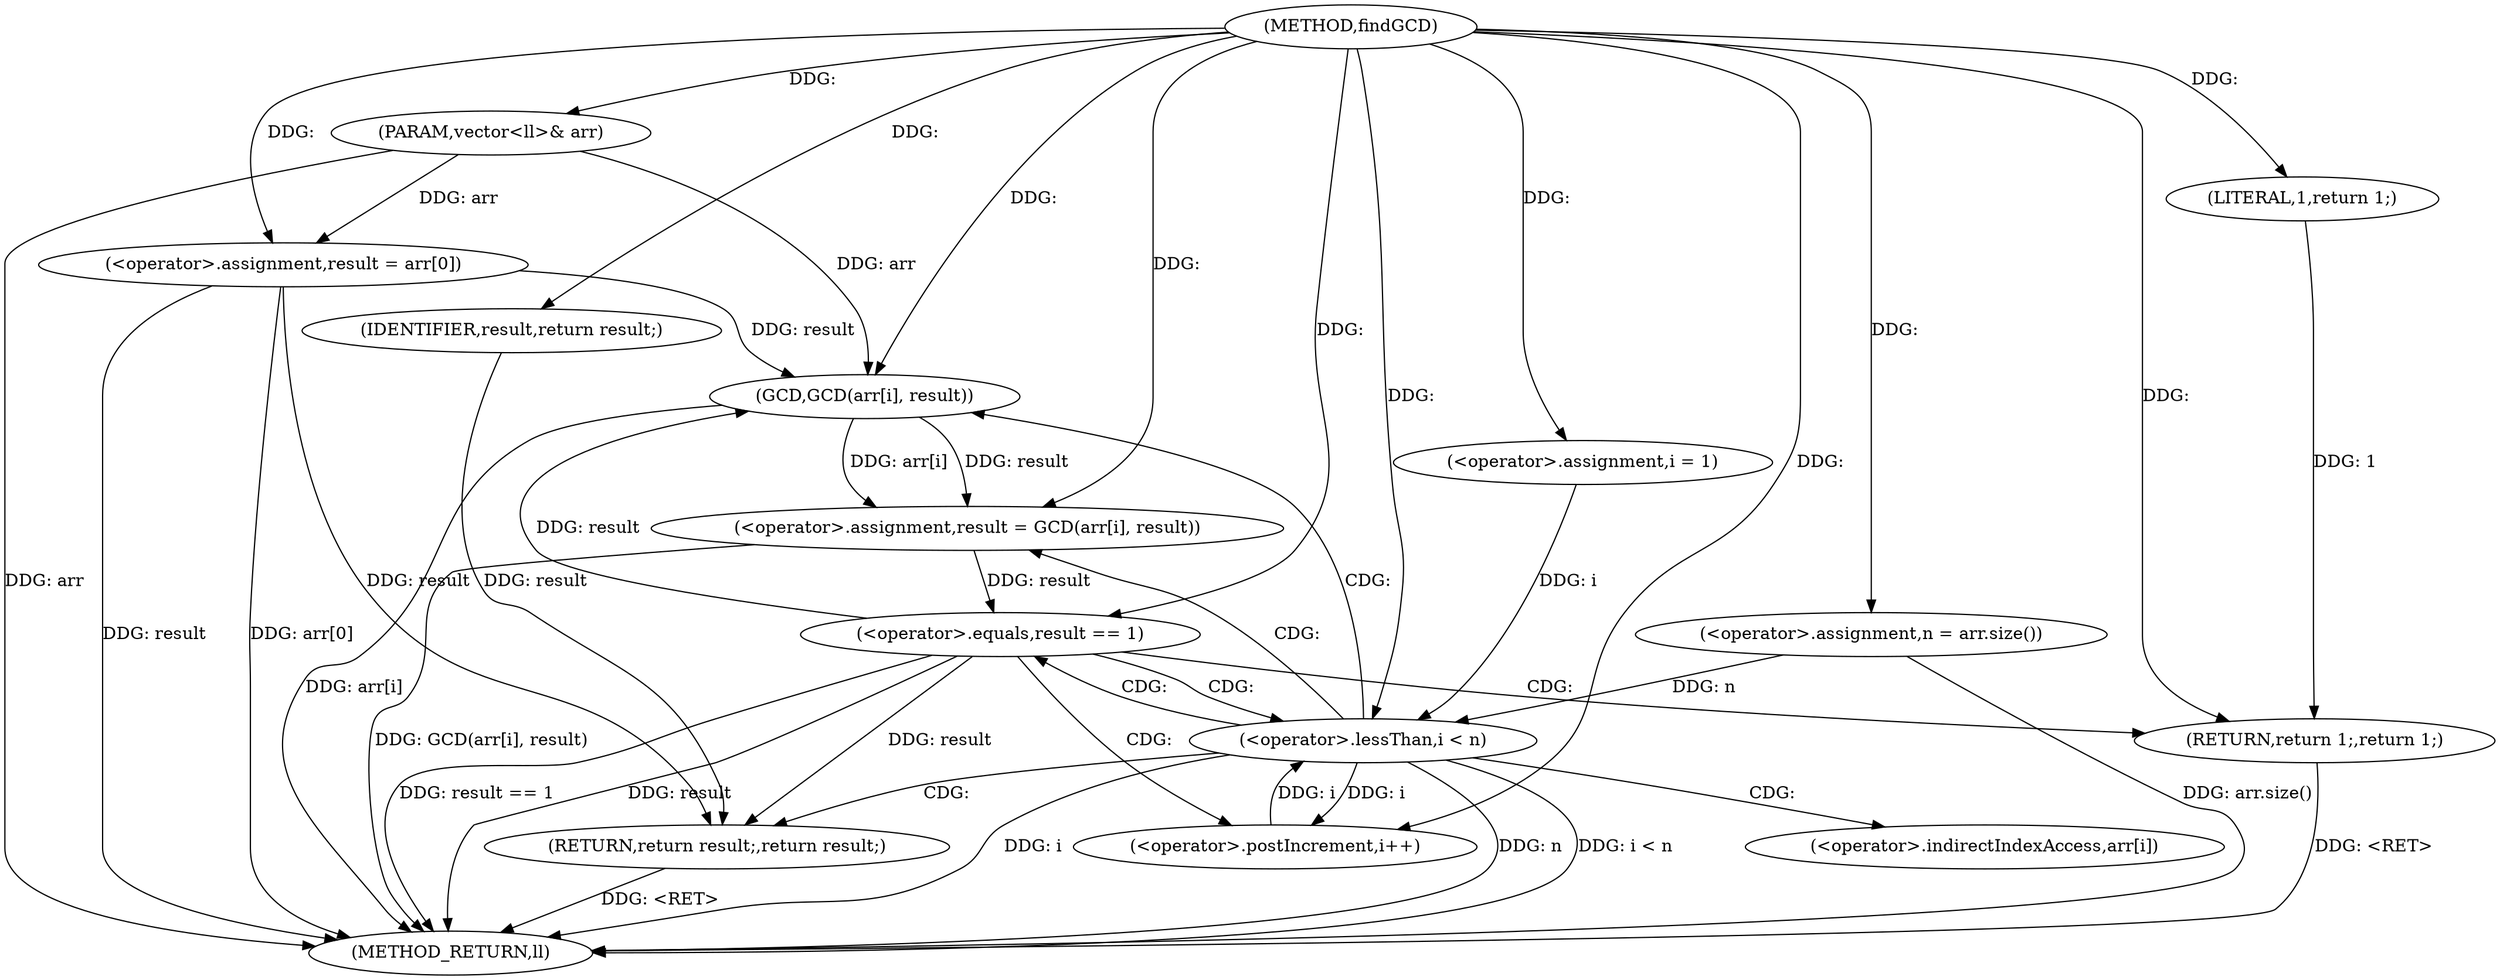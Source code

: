 digraph "findGCD" {  
"1000136" [label = "(METHOD,findGCD)" ]
"1000175" [label = "(METHOD_RETURN,ll)" ]
"1000137" [label = "(PARAM,vector<ll>& arr)" ]
"1000140" [label = "(<operator>.assignment,n = arr.size())" ]
"1000144" [label = "(<operator>.assignment,result = arr[0])" ]
"1000173" [label = "(RETURN,return result;,return result;)" ]
"1000151" [label = "(<operator>.assignment,i = 1)" ]
"1000154" [label = "(<operator>.lessThan,i < n)" ]
"1000157" [label = "(<operator>.postIncrement,i++)" ]
"1000174" [label = "(IDENTIFIER,result,return result;)" ]
"1000160" [label = "(<operator>.assignment,result = GCD(arr[i], result))" ]
"1000168" [label = "(<operator>.equals,result == 1)" ]
"1000171" [label = "(RETURN,return 1;,return 1;)" ]
"1000162" [label = "(GCD,GCD(arr[i], result))" ]
"1000172" [label = "(LITERAL,1,return 1;)" ]
"1000163" [label = "(<operator>.indirectIndexAccess,arr[i])" ]
  "1000171" -> "1000175"  [ label = "DDG: <RET>"] 
  "1000173" -> "1000175"  [ label = "DDG: <RET>"] 
  "1000137" -> "1000175"  [ label = "DDG: arr"] 
  "1000140" -> "1000175"  [ label = "DDG: arr.size()"] 
  "1000144" -> "1000175"  [ label = "DDG: result"] 
  "1000144" -> "1000175"  [ label = "DDG: arr[0]"] 
  "1000154" -> "1000175"  [ label = "DDG: i"] 
  "1000154" -> "1000175"  [ label = "DDG: n"] 
  "1000154" -> "1000175"  [ label = "DDG: i < n"] 
  "1000162" -> "1000175"  [ label = "DDG: arr[i]"] 
  "1000160" -> "1000175"  [ label = "DDG: GCD(arr[i], result)"] 
  "1000168" -> "1000175"  [ label = "DDG: result"] 
  "1000168" -> "1000175"  [ label = "DDG: result == 1"] 
  "1000136" -> "1000137"  [ label = "DDG: "] 
  "1000136" -> "1000140"  [ label = "DDG: "] 
  "1000137" -> "1000144"  [ label = "DDG: arr"] 
  "1000174" -> "1000173"  [ label = "DDG: result"] 
  "1000144" -> "1000173"  [ label = "DDG: result"] 
  "1000168" -> "1000173"  [ label = "DDG: result"] 
  "1000136" -> "1000144"  [ label = "DDG: "] 
  "1000136" -> "1000151"  [ label = "DDG: "] 
  "1000136" -> "1000174"  [ label = "DDG: "] 
  "1000151" -> "1000154"  [ label = "DDG: i"] 
  "1000157" -> "1000154"  [ label = "DDG: i"] 
  "1000136" -> "1000154"  [ label = "DDG: "] 
  "1000140" -> "1000154"  [ label = "DDG: n"] 
  "1000154" -> "1000157"  [ label = "DDG: i"] 
  "1000136" -> "1000157"  [ label = "DDG: "] 
  "1000162" -> "1000160"  [ label = "DDG: arr[i]"] 
  "1000162" -> "1000160"  [ label = "DDG: result"] 
  "1000136" -> "1000160"  [ label = "DDG: "] 
  "1000172" -> "1000171"  [ label = "DDG: 1"] 
  "1000136" -> "1000171"  [ label = "DDG: "] 
  "1000137" -> "1000162"  [ label = "DDG: arr"] 
  "1000144" -> "1000162"  [ label = "DDG: result"] 
  "1000168" -> "1000162"  [ label = "DDG: result"] 
  "1000136" -> "1000162"  [ label = "DDG: "] 
  "1000160" -> "1000168"  [ label = "DDG: result"] 
  "1000136" -> "1000168"  [ label = "DDG: "] 
  "1000136" -> "1000172"  [ label = "DDG: "] 
  "1000154" -> "1000163"  [ label = "CDG: "] 
  "1000154" -> "1000168"  [ label = "CDG: "] 
  "1000154" -> "1000160"  [ label = "CDG: "] 
  "1000154" -> "1000162"  [ label = "CDG: "] 
  "1000154" -> "1000173"  [ label = "CDG: "] 
  "1000168" -> "1000154"  [ label = "CDG: "] 
  "1000168" -> "1000171"  [ label = "CDG: "] 
  "1000168" -> "1000157"  [ label = "CDG: "] 
}
